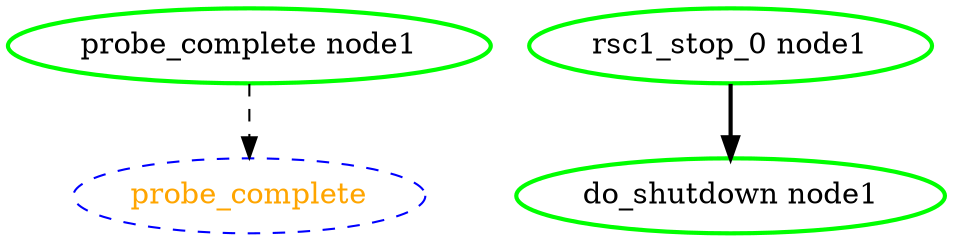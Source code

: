 digraph "g" {
	size = "30,30"
"probe_complete" [ style="dashed" color="blue" fontcolor="orange" ]
"probe_complete node1" [ style=bold color="green" fontcolor="black" ]
"rsc1_stop_0 node1" [ style=bold color="green" fontcolor="black" ]
"do_shutdown node1" [ style=bold color="green" fontcolor="black" ]
"probe_complete node1" -> "probe_complete" [ style = dashed]
"rsc1_stop_0 node1" -> "do_shutdown node1" [ style = bold]
}
